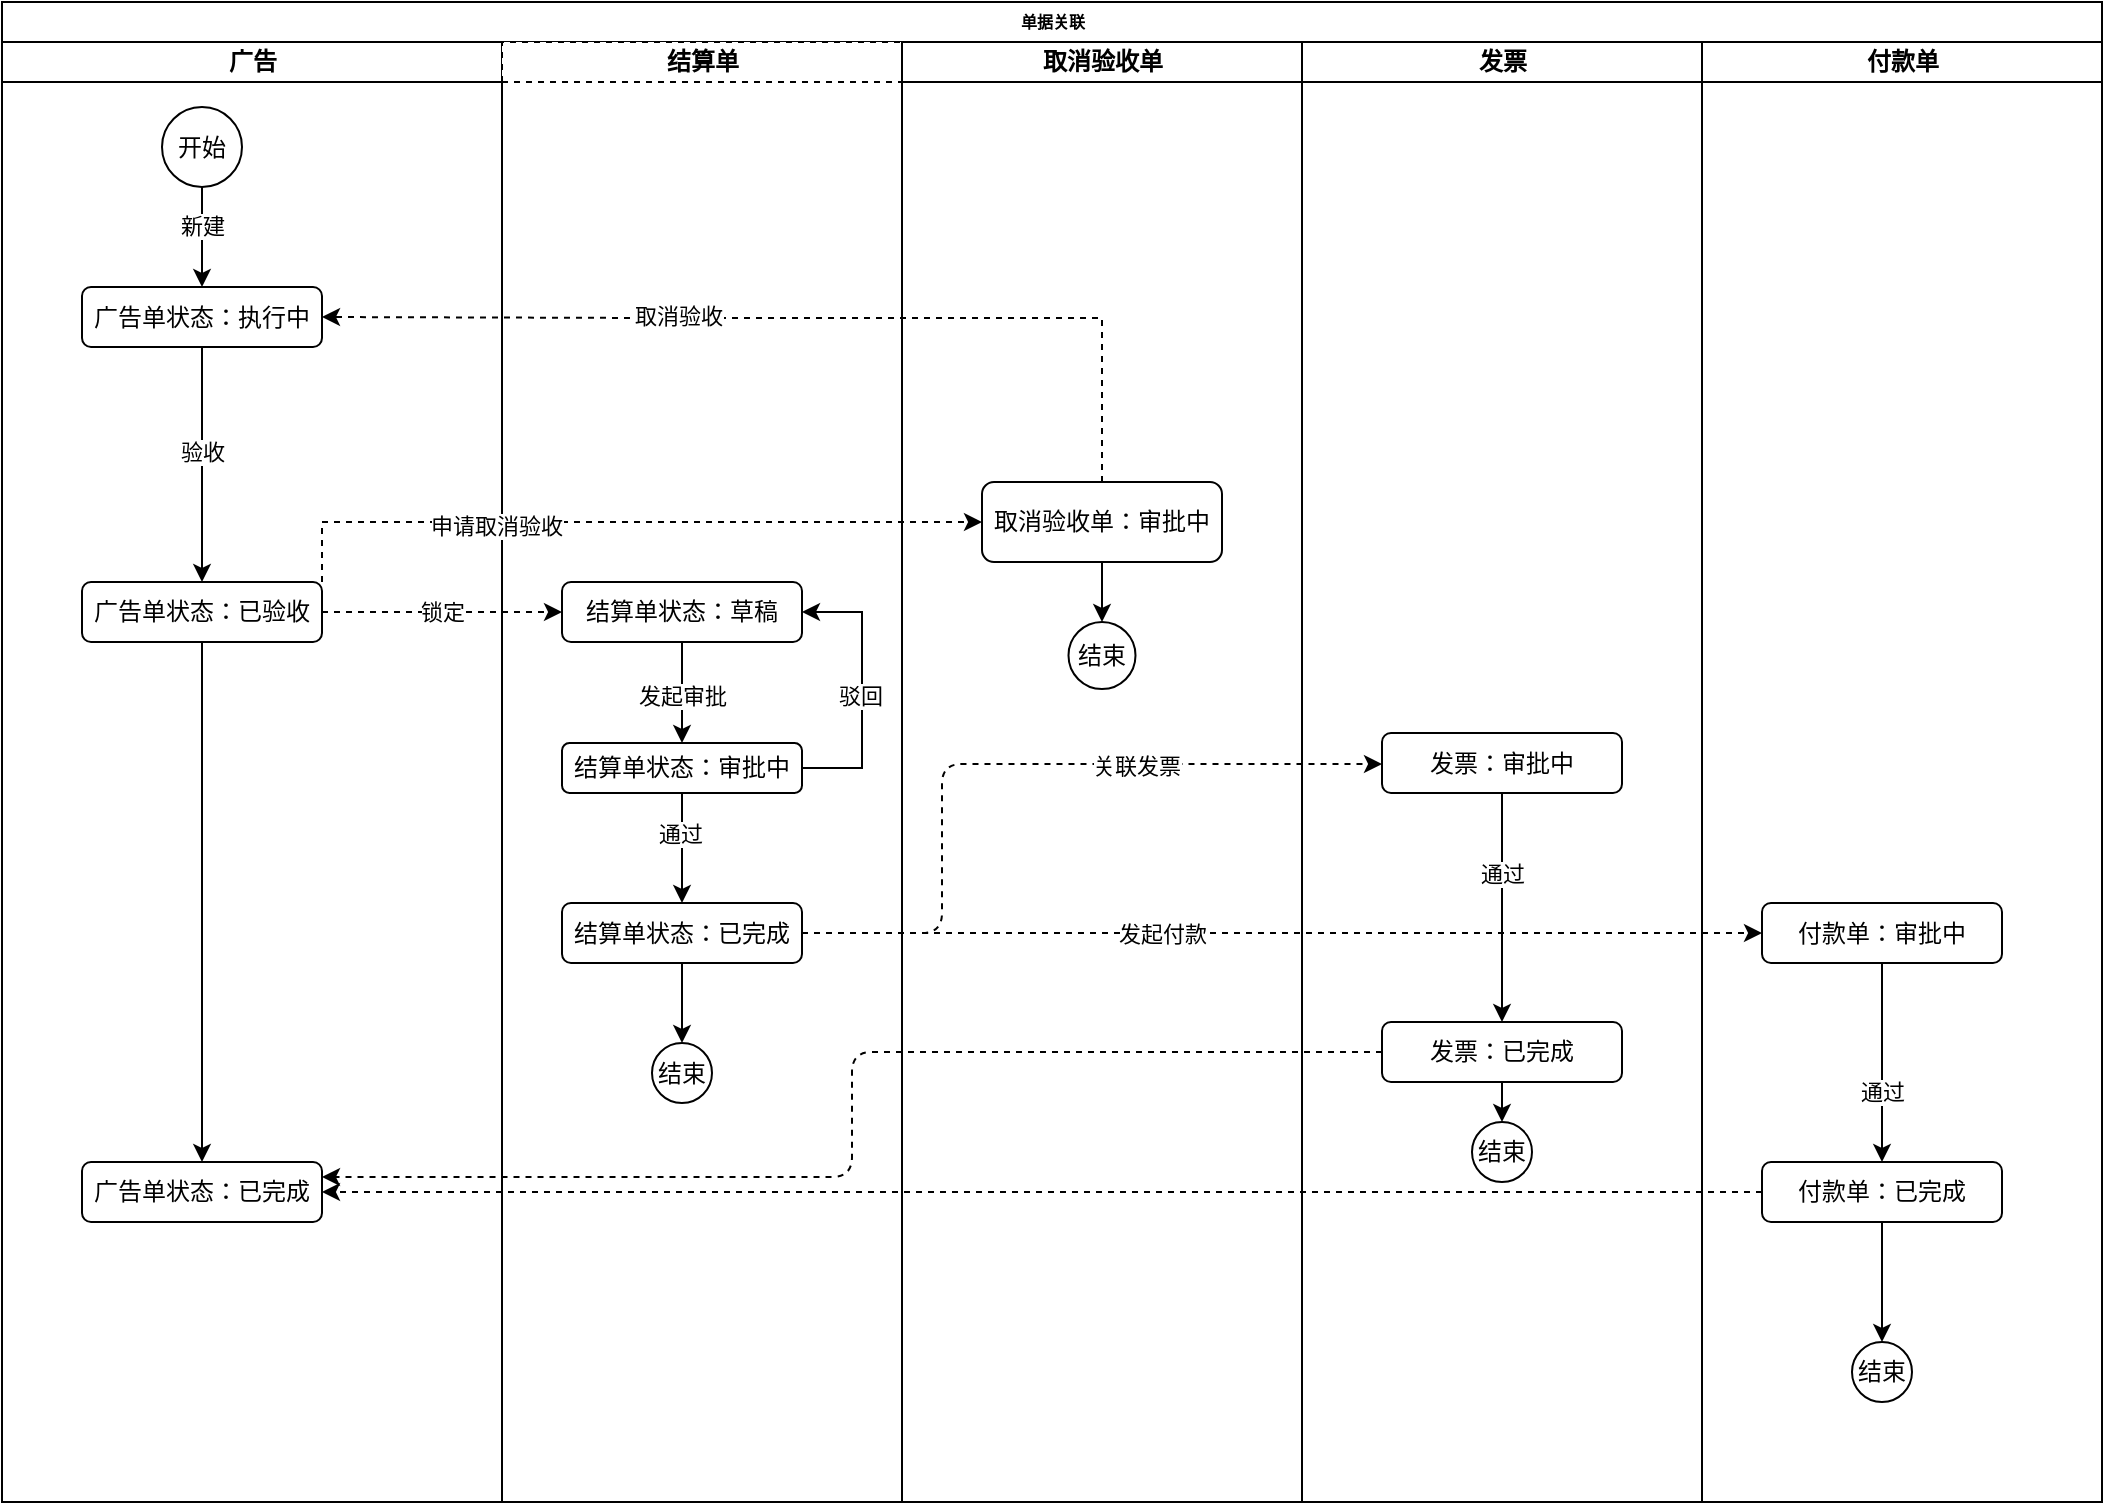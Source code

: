 <mxfile version="15.5.7" type="github">
  <diagram name="Page-1" id="74e2e168-ea6b-b213-b513-2b3c1d86103e">
    <mxGraphModel dx="934" dy="495" grid="1" gridSize="10" guides="1" tooltips="1" connect="1" arrows="1" fold="1" page="1" pageScale="1" pageWidth="1100" pageHeight="850" math="0" shadow="0">
      <root>
        <mxCell id="0" />
        <mxCell id="1" parent="0" />
        <mxCell id="77e6c97f196da883-1" value="单据关联" style="swimlane;html=1;childLayout=stackLayout;startSize=20;rounded=0;shadow=0;labelBackgroundColor=none;strokeWidth=1;fontFamily=Verdana;fontSize=8;align=center;" parent="1" vertex="1">
          <mxGeometry x="70" y="40" width="1050" height="750" as="geometry" />
        </mxCell>
        <mxCell id="77e6c97f196da883-2" value="广告" style="swimlane;html=1;startSize=20;" parent="77e6c97f196da883-1" vertex="1">
          <mxGeometry y="20" width="250" height="730" as="geometry" />
        </mxCell>
        <mxCell id="aBmIKwotE1516bp-mT_H-89" value="开始" style="ellipse;whiteSpace=wrap;html=1;aspect=fixed;" parent="77e6c97f196da883-2" vertex="1">
          <mxGeometry x="80" y="32.5" width="40" height="40" as="geometry" />
        </mxCell>
        <mxCell id="aBmIKwotE1516bp-mT_H-92" value="广告单状态：执行中" style="rounded=1;whiteSpace=wrap;html=1;" parent="77e6c97f196da883-2" vertex="1">
          <mxGeometry x="40" y="122.5" width="120" height="30" as="geometry" />
        </mxCell>
        <mxCell id="aBmIKwotE1516bp-mT_H-87" style="edgeStyle=orthogonalEdgeStyle;rounded=0;orthogonalLoop=1;jettySize=auto;html=1;" parent="77e6c97f196da883-2" source="aBmIKwotE1516bp-mT_H-89" target="aBmIKwotE1516bp-mT_H-92" edge="1">
          <mxGeometry relative="1" as="geometry" />
        </mxCell>
        <mxCell id="aBmIKwotE1516bp-mT_H-88" value="新建" style="edgeLabel;html=1;align=center;verticalAlign=middle;resizable=0;points=[];" parent="aBmIKwotE1516bp-mT_H-87" vertex="1" connectable="0">
          <mxGeometry x="0.305" relative="1" as="geometry">
            <mxPoint y="-13" as="offset" />
          </mxGeometry>
        </mxCell>
        <mxCell id="aBmIKwotE1516bp-mT_H-96" value="广告单状态：已验收" style="whiteSpace=wrap;html=1;rounded=1;" parent="77e6c97f196da883-2" vertex="1">
          <mxGeometry x="40" y="270" width="120" height="30" as="geometry" />
        </mxCell>
        <mxCell id="aBmIKwotE1516bp-mT_H-90" value="" style="edgeStyle=orthogonalEdgeStyle;rounded=0;orthogonalLoop=1;jettySize=auto;html=1;" parent="77e6c97f196da883-2" source="aBmIKwotE1516bp-mT_H-92" target="aBmIKwotE1516bp-mT_H-96" edge="1">
          <mxGeometry relative="1" as="geometry" />
        </mxCell>
        <mxCell id="aBmIKwotE1516bp-mT_H-91" value="验收" style="edgeLabel;html=1;align=center;verticalAlign=middle;resizable=0;points=[];" parent="aBmIKwotE1516bp-mT_H-90" vertex="1" connectable="0">
          <mxGeometry x="-0.255" relative="1" as="geometry">
            <mxPoint y="8" as="offset" />
          </mxGeometry>
        </mxCell>
        <mxCell id="aBmIKwotE1516bp-mT_H-98" value="广告单状态：已完成" style="whiteSpace=wrap;html=1;rounded=1;" parent="77e6c97f196da883-2" vertex="1">
          <mxGeometry x="40" y="560" width="120" height="30" as="geometry" />
        </mxCell>
        <mxCell id="aBmIKwotE1516bp-mT_H-93" style="edgeStyle=orthogonalEdgeStyle;rounded=0;orthogonalLoop=1;jettySize=auto;html=1;" parent="77e6c97f196da883-2" source="aBmIKwotE1516bp-mT_H-96" target="aBmIKwotE1516bp-mT_H-98" edge="1">
          <mxGeometry relative="1" as="geometry" />
        </mxCell>
        <mxCell id="77e6c97f196da883-3" value="结算单" style="swimlane;html=1;startSize=20;dashed=1;" parent="77e6c97f196da883-1" vertex="1">
          <mxGeometry x="250" y="20" width="200" height="730" as="geometry" />
        </mxCell>
        <mxCell id="aBmIKwotE1516bp-mT_H-120" value="" style="edgeStyle=orthogonalEdgeStyle;rounded=0;orthogonalLoop=1;jettySize=auto;html=1;" parent="77e6c97f196da883-3" source="aBmIKwotE1516bp-mT_H-122" target="aBmIKwotE1516bp-mT_H-127" edge="1">
          <mxGeometry relative="1" as="geometry" />
        </mxCell>
        <mxCell id="aBmIKwotE1516bp-mT_H-121" value="发起审批" style="edgeLabel;html=1;align=center;verticalAlign=middle;resizable=0;points=[];" parent="aBmIKwotE1516bp-mT_H-120" vertex="1" connectable="0">
          <mxGeometry x="-0.255" relative="1" as="geometry">
            <mxPoint y="8" as="offset" />
          </mxGeometry>
        </mxCell>
        <mxCell id="aBmIKwotE1516bp-mT_H-122" value="结算单状态：草稿" style="rounded=1;whiteSpace=wrap;html=1;" parent="77e6c97f196da883-3" vertex="1">
          <mxGeometry x="30" y="270" width="120" height="30" as="geometry" />
        </mxCell>
        <mxCell id="aBmIKwotE1516bp-mT_H-123" style="edgeStyle=orthogonalEdgeStyle;rounded=0;orthogonalLoop=1;jettySize=auto;html=1;" parent="77e6c97f196da883-3" source="aBmIKwotE1516bp-mT_H-127" target="aBmIKwotE1516bp-mT_H-129" edge="1">
          <mxGeometry relative="1" as="geometry" />
        </mxCell>
        <mxCell id="aBmIKwotE1516bp-mT_H-124" value="通过" style="edgeLabel;html=1;align=center;verticalAlign=middle;resizable=0;points=[];" parent="aBmIKwotE1516bp-mT_H-123" vertex="1" connectable="0">
          <mxGeometry x="-0.275" y="-1" relative="1" as="geometry">
            <mxPoint as="offset" />
          </mxGeometry>
        </mxCell>
        <mxCell id="aBmIKwotE1516bp-mT_H-125" style="edgeStyle=orthogonalEdgeStyle;rounded=0;orthogonalLoop=1;jettySize=auto;html=1;entryX=1;entryY=0.5;entryDx=0;entryDy=0;" parent="77e6c97f196da883-3" source="aBmIKwotE1516bp-mT_H-127" target="aBmIKwotE1516bp-mT_H-122" edge="1">
          <mxGeometry relative="1" as="geometry">
            <Array as="points">
              <mxPoint x="180" y="363" />
              <mxPoint x="180" y="285" />
            </Array>
          </mxGeometry>
        </mxCell>
        <mxCell id="aBmIKwotE1516bp-mT_H-126" value="驳回" style="edgeLabel;html=1;align=center;verticalAlign=middle;resizable=0;points=[];" parent="aBmIKwotE1516bp-mT_H-125" vertex="1" connectable="0">
          <mxGeometry x="-0.194" y="1" relative="1" as="geometry">
            <mxPoint y="-11" as="offset" />
          </mxGeometry>
        </mxCell>
        <mxCell id="aBmIKwotE1516bp-mT_H-127" value="结算单状态：审批中" style="whiteSpace=wrap;html=1;rounded=1;" parent="77e6c97f196da883-3" vertex="1">
          <mxGeometry x="30" y="350.5" width="120" height="25" as="geometry" />
        </mxCell>
        <mxCell id="aBmIKwotE1516bp-mT_H-128" style="edgeStyle=orthogonalEdgeStyle;rounded=0;orthogonalLoop=1;jettySize=auto;html=1;entryX=0.5;entryY=0;entryDx=0;entryDy=0;" parent="77e6c97f196da883-3" source="aBmIKwotE1516bp-mT_H-129" target="aBmIKwotE1516bp-mT_H-130" edge="1">
          <mxGeometry relative="1" as="geometry" />
        </mxCell>
        <mxCell id="aBmIKwotE1516bp-mT_H-129" value="结算单状态：已完成" style="whiteSpace=wrap;html=1;rounded=1;" parent="77e6c97f196da883-3" vertex="1">
          <mxGeometry x="30" y="430.5" width="120" height="30" as="geometry" />
        </mxCell>
        <mxCell id="aBmIKwotE1516bp-mT_H-130" value="结束" style="ellipse;whiteSpace=wrap;html=1;aspect=fixed;" parent="77e6c97f196da883-3" vertex="1">
          <mxGeometry x="75" y="500.5" width="30" height="30" as="geometry" />
        </mxCell>
        <mxCell id="77e6c97f196da883-4" value="取消验收单" style="swimlane;html=1;startSize=20;" parent="77e6c97f196da883-1" vertex="1">
          <mxGeometry x="450" y="20" width="200" height="730" as="geometry" />
        </mxCell>
        <mxCell id="RqzMsz3N_St9kLn728ob-4" style="edgeStyle=orthogonalEdgeStyle;rounded=0;orthogonalLoop=1;jettySize=auto;html=1;" edge="1" parent="77e6c97f196da883-4" source="aBmIKwotE1516bp-mT_H-160" target="aBmIKwotE1516bp-mT_H-176">
          <mxGeometry relative="1" as="geometry" />
        </mxCell>
        <mxCell id="aBmIKwotE1516bp-mT_H-160" value="取消验收单：审批中" style="rounded=1;whiteSpace=wrap;html=1;" parent="77e6c97f196da883-4" vertex="1">
          <mxGeometry x="40" y="220" width="120" height="40" as="geometry" />
        </mxCell>
        <mxCell id="aBmIKwotE1516bp-mT_H-176" value="结束" style="ellipse;whiteSpace=wrap;html=1;aspect=fixed;" parent="77e6c97f196da883-4" vertex="1">
          <mxGeometry x="83.25" y="290" width="33.5" height="33.5" as="geometry" />
        </mxCell>
        <mxCell id="77e6c97f196da883-5" value="发票" style="swimlane;html=1;startSize=20;" parent="77e6c97f196da883-1" vertex="1">
          <mxGeometry x="650" y="20" width="200" height="730" as="geometry" />
        </mxCell>
        <mxCell id="aBmIKwotE1516bp-mT_H-205" style="edgeStyle=orthogonalEdgeStyle;curved=0;rounded=1;sketch=0;orthogonalLoop=1;jettySize=auto;html=1;entryX=0.5;entryY=0;entryDx=0;entryDy=0;" parent="77e6c97f196da883-5" source="aBmIKwotE1516bp-mT_H-201" target="aBmIKwotE1516bp-mT_H-203" edge="1">
          <mxGeometry relative="1" as="geometry" />
        </mxCell>
        <mxCell id="aBmIKwotE1516bp-mT_H-206" value="通过" style="edgeLabel;html=1;align=center;verticalAlign=middle;resizable=0;points=[];" parent="aBmIKwotE1516bp-mT_H-205" vertex="1" connectable="0">
          <mxGeometry x="-0.295" relative="1" as="geometry">
            <mxPoint as="offset" />
          </mxGeometry>
        </mxCell>
        <mxCell id="aBmIKwotE1516bp-mT_H-201" value="发票：审批中" style="rounded=1;whiteSpace=wrap;html=1;" parent="77e6c97f196da883-5" vertex="1">
          <mxGeometry x="40" y="345.5" width="120" height="30" as="geometry" />
        </mxCell>
        <mxCell id="aBmIKwotE1516bp-mT_H-208" style="edgeStyle=orthogonalEdgeStyle;curved=0;rounded=1;sketch=0;orthogonalLoop=1;jettySize=auto;html=1;entryX=0.5;entryY=0;entryDx=0;entryDy=0;" parent="77e6c97f196da883-5" source="aBmIKwotE1516bp-mT_H-203" target="aBmIKwotE1516bp-mT_H-207" edge="1">
          <mxGeometry relative="1" as="geometry" />
        </mxCell>
        <mxCell id="aBmIKwotE1516bp-mT_H-203" value="发票：已完成" style="rounded=1;whiteSpace=wrap;html=1;" parent="77e6c97f196da883-5" vertex="1">
          <mxGeometry x="40" y="490" width="120" height="30" as="geometry" />
        </mxCell>
        <mxCell id="aBmIKwotE1516bp-mT_H-207" value="结束" style="ellipse;whiteSpace=wrap;html=1;aspect=fixed;" parent="77e6c97f196da883-5" vertex="1">
          <mxGeometry x="85" y="540" width="30" height="30" as="geometry" />
        </mxCell>
        <mxCell id="aBmIKwotE1516bp-mT_H-145" value="付款单" style="swimlane;html=1;startSize=20;" parent="77e6c97f196da883-1" vertex="1">
          <mxGeometry x="850" y="20" width="200" height="730" as="geometry" />
        </mxCell>
        <mxCell id="aBmIKwotE1516bp-mT_H-193" style="edgeStyle=orthogonalEdgeStyle;curved=0;rounded=1;sketch=0;orthogonalLoop=1;jettySize=auto;html=1;" parent="aBmIKwotE1516bp-mT_H-145" source="aBmIKwotE1516bp-mT_H-183" target="aBmIKwotE1516bp-mT_H-190" edge="1">
          <mxGeometry relative="1" as="geometry" />
        </mxCell>
        <mxCell id="aBmIKwotE1516bp-mT_H-194" value="通过" style="edgeLabel;html=1;align=center;verticalAlign=middle;resizable=0;points=[];" parent="aBmIKwotE1516bp-mT_H-193" vertex="1" connectable="0">
          <mxGeometry x="0.294" relative="1" as="geometry">
            <mxPoint as="offset" />
          </mxGeometry>
        </mxCell>
        <mxCell id="aBmIKwotE1516bp-mT_H-183" value="付款单：审批中" style="rounded=1;whiteSpace=wrap;html=1;" parent="aBmIKwotE1516bp-mT_H-145" vertex="1">
          <mxGeometry x="30" y="430.5" width="120" height="30" as="geometry" />
        </mxCell>
        <mxCell id="aBmIKwotE1516bp-mT_H-190" value="付款单：已完成" style="whiteSpace=wrap;html=1;rounded=1;" parent="aBmIKwotE1516bp-mT_H-145" vertex="1">
          <mxGeometry x="30" y="560" width="120" height="30" as="geometry" />
        </mxCell>
        <mxCell id="aBmIKwotE1516bp-mT_H-191" value="结束" style="ellipse;whiteSpace=wrap;html=1;aspect=fixed;" parent="aBmIKwotE1516bp-mT_H-145" vertex="1">
          <mxGeometry x="75" y="650" width="30" height="30" as="geometry" />
        </mxCell>
        <mxCell id="aBmIKwotE1516bp-mT_H-189" style="edgeStyle=orthogonalEdgeStyle;rounded=0;orthogonalLoop=1;jettySize=auto;html=1;entryX=0.5;entryY=0;entryDx=0;entryDy=0;" parent="aBmIKwotE1516bp-mT_H-145" source="aBmIKwotE1516bp-mT_H-190" target="aBmIKwotE1516bp-mT_H-191" edge="1">
          <mxGeometry relative="1" as="geometry" />
        </mxCell>
        <mxCell id="aBmIKwotE1516bp-mT_H-146" style="edgeStyle=orthogonalEdgeStyle;rounded=0;orthogonalLoop=1;jettySize=auto;html=1;dashed=1;" parent="77e6c97f196da883-1" source="aBmIKwotE1516bp-mT_H-96" target="aBmIKwotE1516bp-mT_H-122" edge="1">
          <mxGeometry relative="1" as="geometry" />
        </mxCell>
        <mxCell id="aBmIKwotE1516bp-mT_H-147" value="锁定" style="edgeLabel;html=1;align=center;verticalAlign=middle;resizable=0;points=[];" parent="aBmIKwotE1516bp-mT_H-146" vertex="1" connectable="0">
          <mxGeometry x="0.317" y="-1" relative="1" as="geometry">
            <mxPoint x="-19" y="-1" as="offset" />
          </mxGeometry>
        </mxCell>
        <mxCell id="aBmIKwotE1516bp-mT_H-161" style="edgeStyle=orthogonalEdgeStyle;rounded=0;orthogonalLoop=1;jettySize=auto;html=1;dashed=1;" parent="77e6c97f196da883-1" source="aBmIKwotE1516bp-mT_H-96" target="aBmIKwotE1516bp-mT_H-160" edge="1">
          <mxGeometry relative="1" as="geometry">
            <Array as="points">
              <mxPoint x="160" y="260" />
              <mxPoint x="550" y="260" />
            </Array>
          </mxGeometry>
        </mxCell>
        <mxCell id="aBmIKwotE1516bp-mT_H-162" value="申请取消验收" style="edgeLabel;html=1;align=center;verticalAlign=middle;resizable=0;points=[];" parent="aBmIKwotE1516bp-mT_H-161" vertex="1" connectable="0">
          <mxGeometry x="-0.35" y="-2" relative="1" as="geometry">
            <mxPoint as="offset" />
          </mxGeometry>
        </mxCell>
        <mxCell id="aBmIKwotE1516bp-mT_H-197" style="edgeStyle=orthogonalEdgeStyle;curved=0;rounded=1;sketch=0;orthogonalLoop=1;jettySize=auto;html=1;dashed=1;" parent="77e6c97f196da883-1" source="aBmIKwotE1516bp-mT_H-129" target="aBmIKwotE1516bp-mT_H-183" edge="1">
          <mxGeometry relative="1" as="geometry" />
        </mxCell>
        <mxCell id="aBmIKwotE1516bp-mT_H-199" value="发起付款" style="edgeLabel;html=1;align=center;verticalAlign=middle;resizable=0;points=[];" parent="aBmIKwotE1516bp-mT_H-197" vertex="1" connectable="0">
          <mxGeometry x="0.195" y="1" relative="1" as="geometry">
            <mxPoint x="-107" y="1" as="offset" />
          </mxGeometry>
        </mxCell>
        <mxCell id="aBmIKwotE1516bp-mT_H-198" style="edgeStyle=orthogonalEdgeStyle;curved=0;rounded=1;sketch=0;orthogonalLoop=1;jettySize=auto;html=1;entryX=1;entryY=0.5;entryDx=0;entryDy=0;dashed=1;" parent="77e6c97f196da883-1" source="aBmIKwotE1516bp-mT_H-190" target="aBmIKwotE1516bp-mT_H-98" edge="1">
          <mxGeometry relative="1" as="geometry" />
        </mxCell>
        <mxCell id="aBmIKwotE1516bp-mT_H-202" style="edgeStyle=orthogonalEdgeStyle;curved=0;rounded=1;sketch=0;orthogonalLoop=1;jettySize=auto;html=1;dashed=1;" parent="77e6c97f196da883-1" source="aBmIKwotE1516bp-mT_H-129" target="aBmIKwotE1516bp-mT_H-201" edge="1">
          <mxGeometry relative="1" as="geometry">
            <Array as="points">
              <mxPoint x="470" y="466" />
              <mxPoint x="470" y="381" />
            </Array>
          </mxGeometry>
        </mxCell>
        <mxCell id="aBmIKwotE1516bp-mT_H-204" value="关联发票" style="edgeLabel;html=1;align=center;verticalAlign=middle;resizable=0;points=[];" parent="aBmIKwotE1516bp-mT_H-202" vertex="1" connectable="0">
          <mxGeometry x="0.343" y="-1" relative="1" as="geometry">
            <mxPoint as="offset" />
          </mxGeometry>
        </mxCell>
        <mxCell id="aBmIKwotE1516bp-mT_H-211" style="edgeStyle=orthogonalEdgeStyle;curved=0;rounded=1;sketch=0;orthogonalLoop=1;jettySize=auto;html=1;entryX=1;entryY=0.25;entryDx=0;entryDy=0;dashed=1;" parent="77e6c97f196da883-1" source="aBmIKwotE1516bp-mT_H-203" target="aBmIKwotE1516bp-mT_H-98" edge="1">
          <mxGeometry relative="1" as="geometry" />
        </mxCell>
        <mxCell id="RqzMsz3N_St9kLn728ob-1" style="edgeStyle=orthogonalEdgeStyle;rounded=0;orthogonalLoop=1;jettySize=auto;html=1;entryX=1;entryY=0.5;entryDx=0;entryDy=0;dashed=1;" edge="1" parent="77e6c97f196da883-1" source="aBmIKwotE1516bp-mT_H-160" target="aBmIKwotE1516bp-mT_H-92">
          <mxGeometry relative="1" as="geometry">
            <Array as="points">
              <mxPoint x="550" y="158" />
              <mxPoint x="325" y="158" />
            </Array>
          </mxGeometry>
        </mxCell>
        <mxCell id="RqzMsz3N_St9kLn728ob-3" value="取消验收" style="edgeLabel;html=1;align=center;verticalAlign=middle;resizable=0;points=[];" vertex="1" connectable="0" parent="RqzMsz3N_St9kLn728ob-1">
          <mxGeometry x="0.248" y="-1" relative="1" as="geometry">
            <mxPoint as="offset" />
          </mxGeometry>
        </mxCell>
      </root>
    </mxGraphModel>
  </diagram>
</mxfile>
